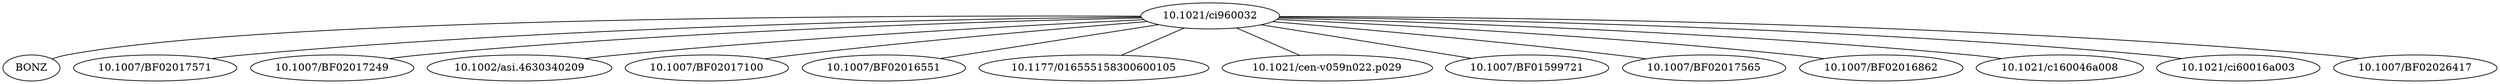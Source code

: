 strict graph mind_map220 {
	"10.1021/ci960032" -- BONZ
	"10.1021/ci960032" -- "10.1007/BF02017571"
	"10.1021/ci960032" -- "10.1007/BF02017249"
	"10.1021/ci960032" -- "10.1002/asi.4630340209"
	"10.1021/ci960032" -- "10.1007/BF02017100"
	"10.1021/ci960032" -- "10.1007/BF02016551"
	"10.1021/ci960032" -- "10.1177/016555158300600105"
	"10.1021/ci960032" -- "10.1021/cen-v059n022.p029"
	"10.1021/ci960032" -- "10.1007/BF01599721"
	"10.1021/ci960032" -- "10.1007/BF02017565"
	"10.1021/ci960032" -- "10.1007/BF02016862"
	"10.1021/ci960032" -- "10.1021/c160046a008"
	"10.1021/ci960032" -- "10.1021/ci60016a003"
	"10.1021/ci960032" -- "10.1007/BF02026417"
}
